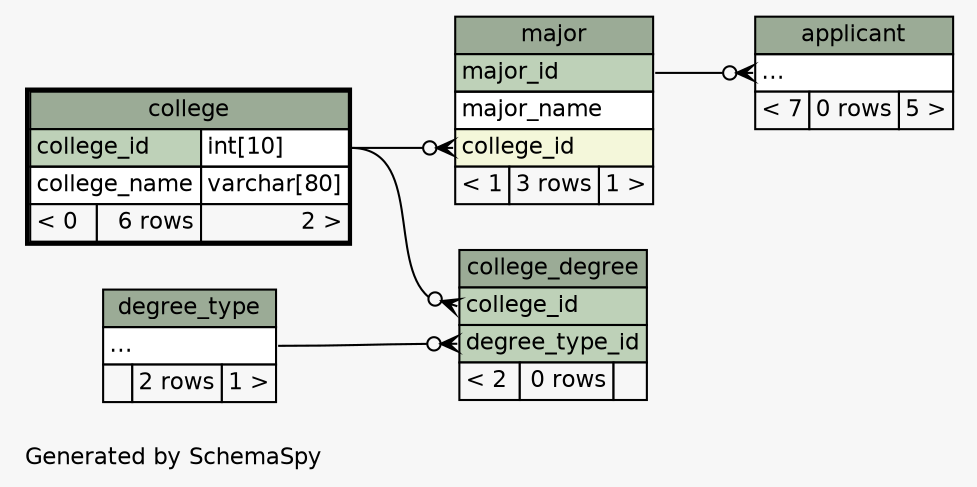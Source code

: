 // dot 2.30.1 on Linux 3.10.0-229.11.1.el7.x86_64
// SchemaSpy rev 590
digraph "twoDegreesRelationshipsDiagram" {
  graph [
    rankdir="RL"
    bgcolor="#f7f7f7"
    label="\nGenerated by SchemaSpy"
    labeljust="l"
    nodesep="0.18"
    ranksep="0.46"
    fontname="Helvetica"
    fontsize="11"
  ];
  node [
    fontname="Helvetica"
    fontsize="11"
    shape="plaintext"
  ];
  edge [
    arrowsize="0.8"
  ];
  "applicant":"elipses":w -> "major":"major_id":e [arrowhead=none dir=back arrowtail=crowodot];
  "college_degree":"college_id":w -> "college":"college_id.type":e [arrowhead=none dir=back arrowtail=crowodot];
  "college_degree":"degree_type_id":w -> "degree_type":"elipses":e [arrowhead=none dir=back arrowtail=crowodot];
  "major":"college_id":w -> "college":"college_id.type":e [arrowhead=none dir=back arrowtail=crowodot];
  "applicant" [
    label=<
    <TABLE BORDER="0" CELLBORDER="1" CELLSPACING="0" BGCOLOR="#ffffff">
      <TR><TD COLSPAN="3" BGCOLOR="#9bab96" ALIGN="CENTER">applicant</TD></TR>
      <TR><TD PORT="elipses" COLSPAN="3" ALIGN="LEFT">...</TD></TR>
      <TR><TD ALIGN="LEFT" BGCOLOR="#f7f7f7">&lt; 7</TD><TD ALIGN="RIGHT" BGCOLOR="#f7f7f7">0 rows</TD><TD ALIGN="RIGHT" BGCOLOR="#f7f7f7">5 &gt;</TD></TR>
    </TABLE>>
    URL="applicant.html"
    tooltip="applicant"
  ];
  "college" [
    label=<
    <TABLE BORDER="2" CELLBORDER="1" CELLSPACING="0" BGCOLOR="#ffffff">
      <TR><TD COLSPAN="3" BGCOLOR="#9bab96" ALIGN="CENTER">college</TD></TR>
      <TR><TD PORT="college_id" COLSPAN="2" BGCOLOR="#bed1b8" ALIGN="LEFT">college_id</TD><TD PORT="college_id.type" ALIGN="LEFT">int[10]</TD></TR>
      <TR><TD PORT="college_name" COLSPAN="2" ALIGN="LEFT">college_name</TD><TD PORT="college_name.type" ALIGN="LEFT">varchar[80]</TD></TR>
      <TR><TD ALIGN="LEFT" BGCOLOR="#f7f7f7">&lt; 0</TD><TD ALIGN="RIGHT" BGCOLOR="#f7f7f7">6 rows</TD><TD ALIGN="RIGHT" BGCOLOR="#f7f7f7">2 &gt;</TD></TR>
    </TABLE>>
    URL="college.html"
    tooltip="college"
  ];
  "college_degree" [
    label=<
    <TABLE BORDER="0" CELLBORDER="1" CELLSPACING="0" BGCOLOR="#ffffff">
      <TR><TD COLSPAN="3" BGCOLOR="#9bab96" ALIGN="CENTER">college_degree</TD></TR>
      <TR><TD PORT="college_id" COLSPAN="3" BGCOLOR="#bed1b8" ALIGN="LEFT">college_id</TD></TR>
      <TR><TD PORT="degree_type_id" COLSPAN="3" BGCOLOR="#bed1b8" ALIGN="LEFT">degree_type_id</TD></TR>
      <TR><TD ALIGN="LEFT" BGCOLOR="#f7f7f7">&lt; 2</TD><TD ALIGN="RIGHT" BGCOLOR="#f7f7f7">0 rows</TD><TD ALIGN="RIGHT" BGCOLOR="#f7f7f7">  </TD></TR>
    </TABLE>>
    URL="college_degree.html"
    tooltip="college_degree"
  ];
  "degree_type" [
    label=<
    <TABLE BORDER="0" CELLBORDER="1" CELLSPACING="0" BGCOLOR="#ffffff">
      <TR><TD COLSPAN="3" BGCOLOR="#9bab96" ALIGN="CENTER">degree_type</TD></TR>
      <TR><TD PORT="elipses" COLSPAN="3" ALIGN="LEFT">...</TD></TR>
      <TR><TD ALIGN="LEFT" BGCOLOR="#f7f7f7">  </TD><TD ALIGN="RIGHT" BGCOLOR="#f7f7f7">2 rows</TD><TD ALIGN="RIGHT" BGCOLOR="#f7f7f7">1 &gt;</TD></TR>
    </TABLE>>
    URL="degree_type.html"
    tooltip="degree_type"
  ];
  "major" [
    label=<
    <TABLE BORDER="0" CELLBORDER="1" CELLSPACING="0" BGCOLOR="#ffffff">
      <TR><TD COLSPAN="3" BGCOLOR="#9bab96" ALIGN="CENTER">major</TD></TR>
      <TR><TD PORT="major_id" COLSPAN="3" BGCOLOR="#bed1b8" ALIGN="LEFT">major_id</TD></TR>
      <TR><TD PORT="major_name" COLSPAN="3" ALIGN="LEFT">major_name</TD></TR>
      <TR><TD PORT="college_id" COLSPAN="3" BGCOLOR="#f4f7da" ALIGN="LEFT">college_id</TD></TR>
      <TR><TD ALIGN="LEFT" BGCOLOR="#f7f7f7">&lt; 1</TD><TD ALIGN="RIGHT" BGCOLOR="#f7f7f7">3 rows</TD><TD ALIGN="RIGHT" BGCOLOR="#f7f7f7">1 &gt;</TD></TR>
    </TABLE>>
    URL="major.html"
    tooltip="major"
  ];
}
